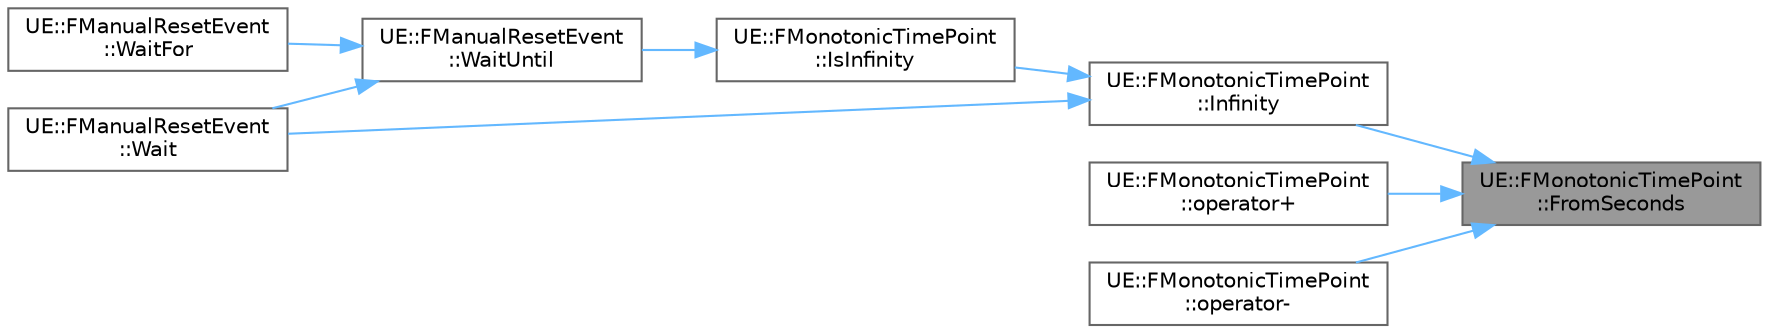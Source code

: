 digraph "UE::FMonotonicTimePoint::FromSeconds"
{
 // INTERACTIVE_SVG=YES
 // LATEX_PDF_SIZE
  bgcolor="transparent";
  edge [fontname=Helvetica,fontsize=10,labelfontname=Helvetica,labelfontsize=10];
  node [fontname=Helvetica,fontsize=10,shape=box,height=0.2,width=0.4];
  rankdir="RL";
  Node1 [id="Node000001",label="UE::FMonotonicTimePoint\l::FromSeconds",height=0.2,width=0.4,color="gray40", fillcolor="grey60", style="filled", fontcolor="black",tooltip="Construct from seconds since the epoch."];
  Node1 -> Node2 [id="edge1_Node000001_Node000002",dir="back",color="steelblue1",style="solid",tooltip=" "];
  Node2 [id="Node000002",label="UE::FMonotonicTimePoint\l::Infinity",height=0.2,width=0.4,color="grey40", fillcolor="white", style="filled",URL="$de/da3/structUE_1_1FMonotonicTimePoint.html#ada8be5546946a46f7be0c57b1f5e454c",tooltip=" "];
  Node2 -> Node3 [id="edge2_Node000002_Node000003",dir="back",color="steelblue1",style="solid",tooltip=" "];
  Node3 [id="Node000003",label="UE::FMonotonicTimePoint\l::IsInfinity",height=0.2,width=0.4,color="grey40", fillcolor="white", style="filled",URL="$de/da3/structUE_1_1FMonotonicTimePoint.html#a379215288922ce188adecb1227559fc5",tooltip=" "];
  Node3 -> Node4 [id="edge3_Node000003_Node000004",dir="back",color="steelblue1",style="solid",tooltip=" "];
  Node4 [id="Node000004",label="UE::FManualResetEvent\l::WaitUntil",height=0.2,width=0.4,color="grey40", fillcolor="white", style="filled",URL="$d1/d83/classUE_1_1FManualResetEvent.html#af53d12344d4d6cde8ed492125ca5604d",tooltip="Wait until the event is notified."];
  Node4 -> Node5 [id="edge4_Node000004_Node000005",dir="back",color="steelblue1",style="solid",tooltip=" "];
  Node5 [id="Node000005",label="UE::FManualResetEvent\l::Wait",height=0.2,width=0.4,color="grey40", fillcolor="white", style="filled",URL="$d1/d83/classUE_1_1FManualResetEvent.html#a95cfc88004c3c2adad44229a21916095",tooltip="Wait until the event is notified."];
  Node4 -> Node6 [id="edge5_Node000004_Node000006",dir="back",color="steelblue1",style="solid",tooltip=" "];
  Node6 [id="Node000006",label="UE::FManualResetEvent\l::WaitFor",height=0.2,width=0.4,color="grey40", fillcolor="white", style="filled",URL="$d1/d83/classUE_1_1FManualResetEvent.html#aea1ca9abc99688ef24af7fd38267eafb",tooltip="Wait until the event is notified."];
  Node2 -> Node5 [id="edge6_Node000002_Node000005",dir="back",color="steelblue1",style="solid",tooltip=" "];
  Node1 -> Node7 [id="edge7_Node000001_Node000007",dir="back",color="steelblue1",style="solid",tooltip=" "];
  Node7 [id="Node000007",label="UE::FMonotonicTimePoint\l::operator+",height=0.2,width=0.4,color="grey40", fillcolor="white", style="filled",URL="$de/da3/structUE_1_1FMonotonicTimePoint.html#a94c0e5516437051e5743790acc3d9bbd",tooltip=" "];
  Node1 -> Node8 [id="edge8_Node000001_Node000008",dir="back",color="steelblue1",style="solid",tooltip=" "];
  Node8 [id="Node000008",label="UE::FMonotonicTimePoint\l::operator-",height=0.2,width=0.4,color="grey40", fillcolor="white", style="filled",URL="$de/da3/structUE_1_1FMonotonicTimePoint.html#a354bc8a12bd767f49e260cafa66ae0b5",tooltip=" "];
}
